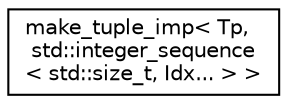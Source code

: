 digraph "Graphical Class Hierarchy"
{
  edge [fontname="Helvetica",fontsize="10",labelfontname="Helvetica",labelfontsize="10"];
  node [fontname="Helvetica",fontsize="10",shape=record];
  rankdir="LR";
  Node0 [label="make_tuple_imp\< Tp,\l std::integer_sequence\l\< std::size_t, Idx... \> \>",height=0.2,width=0.4,color="black", fillcolor="white", style="filled",URL="$structmake__tuple__imp_3_01_tp_00_01std_1_1integer__sequence_3_01std_1_1size__t_00_01_idx_8_8_8_01_4_01_4.html"];
}
